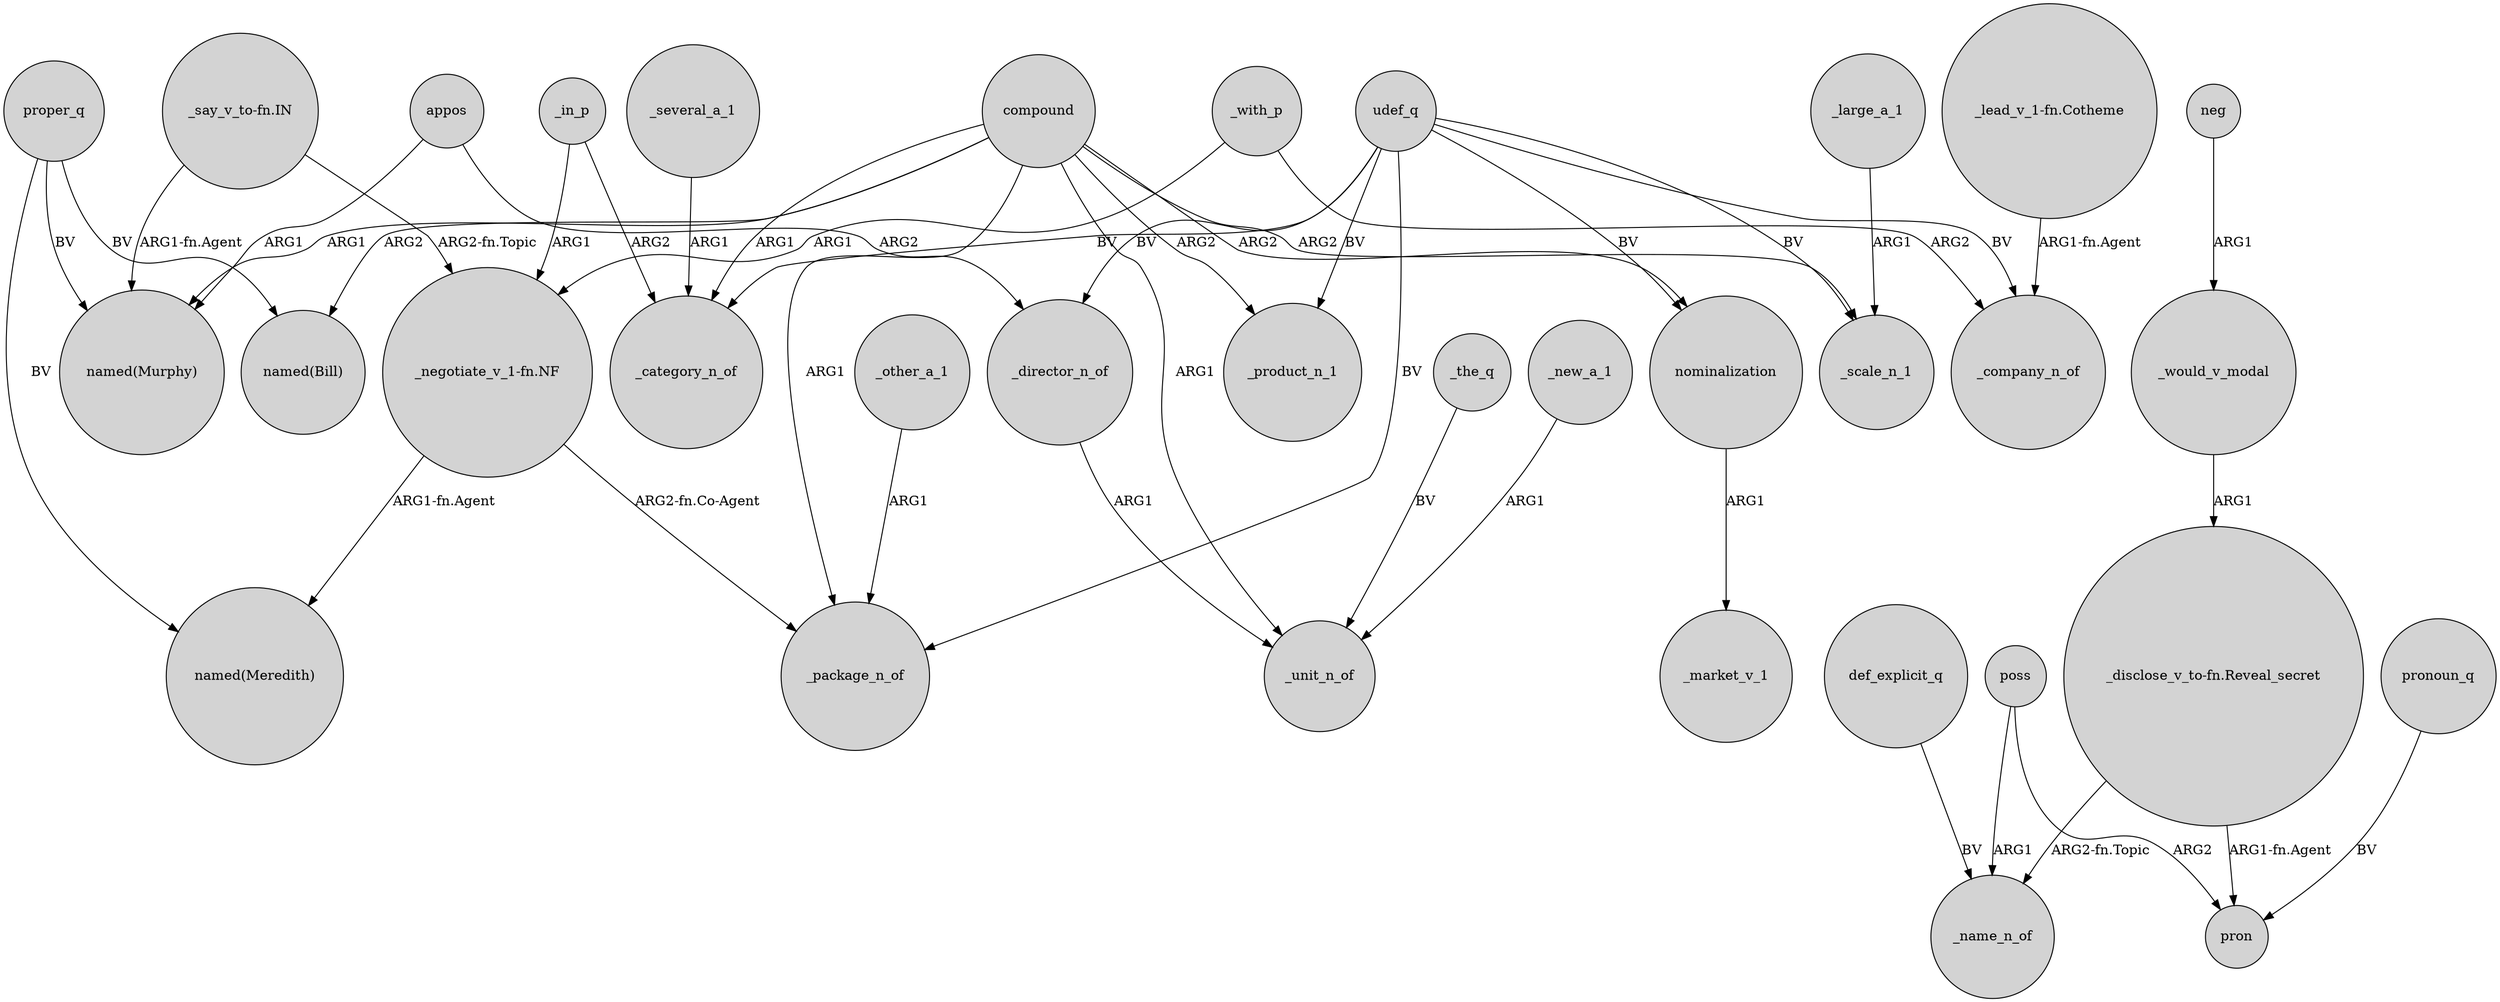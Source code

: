 digraph {
	node [shape=circle style=filled]
	compound -> "named(Murphy)" [label=ARG1]
	neg -> _would_v_modal [label=ARG1]
	poss -> pron [label=ARG2]
	"_disclose_v_to-fn.Reveal_secret" -> _name_n_of [label="ARG2-fn.Topic"]
	udef_q -> _scale_n_1 [label=BV]
	udef_q -> _category_n_of [label=BV]
	compound -> _unit_n_of [label=ARG1]
	nominalization -> _market_v_1 [label=ARG1]
	_large_a_1 -> _scale_n_1 [label=ARG1]
	compound -> _category_n_of [label=ARG1]
	"_say_v_to-fn.IN" -> "_negotiate_v_1-fn.NF" [label="ARG2-fn.Topic"]
	proper_q -> "named(Bill)" [label=BV]
	_in_p -> _category_n_of [label=ARG2]
	compound -> nominalization [label=ARG2]
	_director_n_of -> _unit_n_of [label=ARG1]
	compound -> _product_n_1 [label=ARG2]
	"_negotiate_v_1-fn.NF" -> "named(Meredith)" [label="ARG1-fn.Agent"]
	appos -> "named(Murphy)" [label=ARG1]
	"_say_v_to-fn.IN" -> "named(Murphy)" [label="ARG1-fn.Agent"]
	_new_a_1 -> _unit_n_of [label=ARG1]
	def_explicit_q -> _name_n_of [label=BV]
	_with_p -> "_negotiate_v_1-fn.NF" [label=ARG1]
	_would_v_modal -> "_disclose_v_to-fn.Reveal_secret" [label=ARG1]
	compound -> _package_n_of [label=ARG1]
	pronoun_q -> pron [label=BV]
	udef_q -> _package_n_of [label=BV]
	_other_a_1 -> _package_n_of [label=ARG1]
	_with_p -> _company_n_of [label=ARG2]
	udef_q -> nominalization [label=BV]
	compound -> "named(Bill)" [label=ARG2]
	"_lead_v_1-fn.Cotheme" -> _company_n_of [label="ARG1-fn.Agent"]
	poss -> _name_n_of [label=ARG1]
	"_negotiate_v_1-fn.NF" -> _package_n_of [label="ARG2-fn.Co-Agent"]
	udef_q -> _product_n_1 [label=BV]
	proper_q -> "named(Murphy)" [label=BV]
	udef_q -> _company_n_of [label=BV]
	_in_p -> "_negotiate_v_1-fn.NF" [label=ARG1]
	_the_q -> _unit_n_of [label=BV]
	compound -> _scale_n_1 [label=ARG2]
	appos -> _director_n_of [label=ARG2]
	_several_a_1 -> _category_n_of [label=ARG1]
	udef_q -> _director_n_of [label=BV]
	"_disclose_v_to-fn.Reveal_secret" -> pron [label="ARG1-fn.Agent"]
	proper_q -> "named(Meredith)" [label=BV]
}
